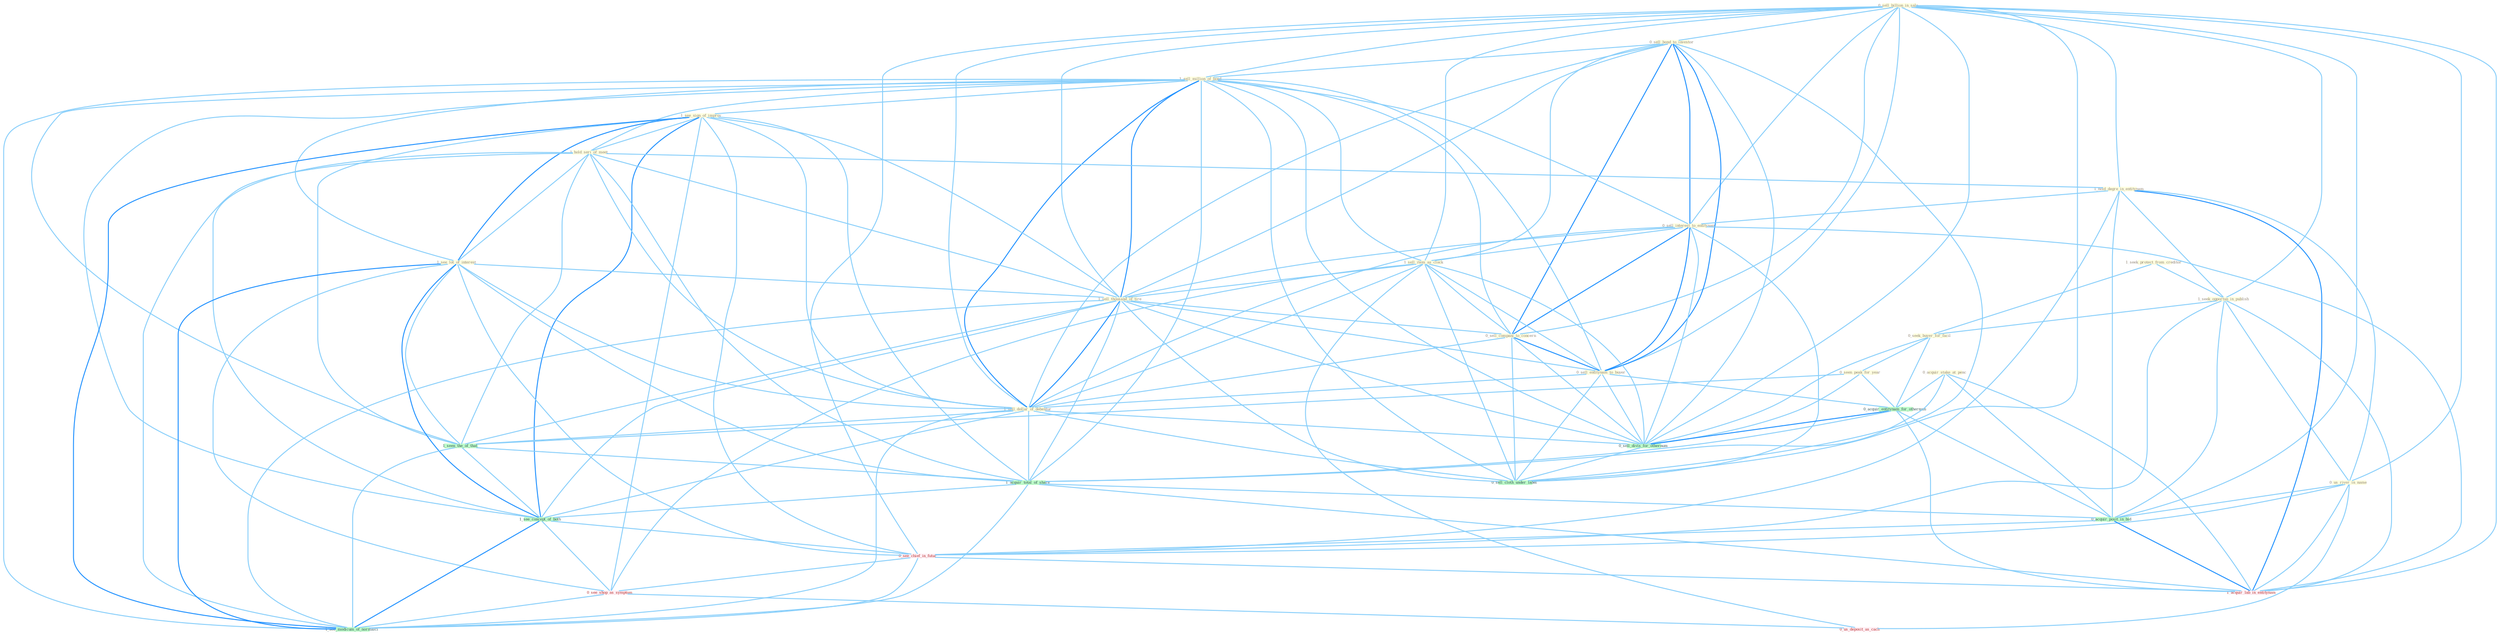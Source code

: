 Graph G{ 
    node
    [shape=polygon,style=filled,width=.5,height=.06,color="#BDFCC9",fixedsize=true,fontsize=4,
    fontcolor="#2f4f4f"];
    {node
    [color="#ffffe0", fontcolor="#8b7d6b"] "0_sell_billion_in_sale " "0_sell_bond_to_investor " "1_seek_protect_from_creditor " "1_sell_million_of_bond " "1_see_sign_of_improv " "1_hold_seri_of_meet " "1_see_lot_of_interest " "1_hold_degre_in_entitynam " "0_sell_interest_to_entitynam " "1_seek_opportun_in_publish " "0_seek_buyer_for_facil " "0_seen_peak_for_year " "1_sell_item_as_clock " "0_us_river_in_name " "1_sell_thousand_of_tire " "0_acquir_stake_at_penc " "0_sell_compani_to_concern " "0_sell_entitynam_to_buyer " "1_sell_dollar_of_debentur "}
{node [color="#fff0f5", fontcolor="#b22222"] "0_see_chief_in_futur " "0_see_shop_as_symptom " "1_acquir_lab_in_entitynam " "0_us_deposit_as_cach "}
edge [color="#B0E2FF"];

	"0_sell_billion_in_sale " -- "0_sell_bond_to_investor " [w="1", color="#87cefa" ];
	"0_sell_billion_in_sale " -- "1_sell_million_of_bond " [w="1", color="#87cefa" ];
	"0_sell_billion_in_sale " -- "1_hold_degre_in_entitynam " [w="1", color="#87cefa" ];
	"0_sell_billion_in_sale " -- "0_sell_interest_to_entitynam " [w="1", color="#87cefa" ];
	"0_sell_billion_in_sale " -- "1_seek_opportun_in_publish " [w="1", color="#87cefa" ];
	"0_sell_billion_in_sale " -- "1_sell_item_as_clock " [w="1", color="#87cefa" ];
	"0_sell_billion_in_sale " -- "0_us_river_in_name " [w="1", color="#87cefa" ];
	"0_sell_billion_in_sale " -- "1_sell_thousand_of_tire " [w="1", color="#87cefa" ];
	"0_sell_billion_in_sale " -- "0_sell_compani_to_concern " [w="1", color="#87cefa" ];
	"0_sell_billion_in_sale " -- "0_sell_entitynam_to_buyer " [w="1", color="#87cefa" ];
	"0_sell_billion_in_sale " -- "1_sell_dollar_of_debentur " [w="1", color="#87cefa" ];
	"0_sell_billion_in_sale " -- "0_sell_divis_for_othernum " [w="1", color="#87cefa" ];
	"0_sell_billion_in_sale " -- "0_sell_cloth_under_label " [w="1", color="#87cefa" ];
	"0_sell_billion_in_sale " -- "0_acquir_posit_in_bid " [w="1", color="#87cefa" ];
	"0_sell_billion_in_sale " -- "0_see_chief_in_futur " [w="1", color="#87cefa" ];
	"0_sell_billion_in_sale " -- "1_acquir_lab_in_entitynam " [w="1", color="#87cefa" ];
	"0_sell_bond_to_investor " -- "1_sell_million_of_bond " [w="1", color="#87cefa" ];
	"0_sell_bond_to_investor " -- "0_sell_interest_to_entitynam " [w="2", color="#1e90ff" , len=0.8];
	"0_sell_bond_to_investor " -- "1_sell_item_as_clock " [w="1", color="#87cefa" ];
	"0_sell_bond_to_investor " -- "1_sell_thousand_of_tire " [w="1", color="#87cefa" ];
	"0_sell_bond_to_investor " -- "0_sell_compani_to_concern " [w="2", color="#1e90ff" , len=0.8];
	"0_sell_bond_to_investor " -- "0_sell_entitynam_to_buyer " [w="2", color="#1e90ff" , len=0.8];
	"0_sell_bond_to_investor " -- "1_sell_dollar_of_debentur " [w="1", color="#87cefa" ];
	"0_sell_bond_to_investor " -- "0_sell_divis_for_othernum " [w="1", color="#87cefa" ];
	"0_sell_bond_to_investor " -- "0_sell_cloth_under_label " [w="1", color="#87cefa" ];
	"1_seek_protect_from_creditor " -- "1_seek_opportun_in_publish " [w="1", color="#87cefa" ];
	"1_seek_protect_from_creditor " -- "0_seek_buyer_for_facil " [w="1", color="#87cefa" ];
	"1_sell_million_of_bond " -- "1_see_sign_of_improv " [w="1", color="#87cefa" ];
	"1_sell_million_of_bond " -- "1_hold_seri_of_meet " [w="1", color="#87cefa" ];
	"1_sell_million_of_bond " -- "1_see_lot_of_interest " [w="1", color="#87cefa" ];
	"1_sell_million_of_bond " -- "0_sell_interest_to_entitynam " [w="1", color="#87cefa" ];
	"1_sell_million_of_bond " -- "1_sell_item_as_clock " [w="1", color="#87cefa" ];
	"1_sell_million_of_bond " -- "1_sell_thousand_of_tire " [w="2", color="#1e90ff" , len=0.8];
	"1_sell_million_of_bond " -- "0_sell_compani_to_concern " [w="1", color="#87cefa" ];
	"1_sell_million_of_bond " -- "0_sell_entitynam_to_buyer " [w="1", color="#87cefa" ];
	"1_sell_million_of_bond " -- "1_sell_dollar_of_debentur " [w="2", color="#1e90ff" , len=0.8];
	"1_sell_million_of_bond " -- "1_seen_the_of_that " [w="1", color="#87cefa" ];
	"1_sell_million_of_bond " -- "0_sell_divis_for_othernum " [w="1", color="#87cefa" ];
	"1_sell_million_of_bond " -- "1_acquir_total_of_share " [w="1", color="#87cefa" ];
	"1_sell_million_of_bond " -- "0_sell_cloth_under_label " [w="1", color="#87cefa" ];
	"1_sell_million_of_bond " -- "1_see_concept_of_both " [w="1", color="#87cefa" ];
	"1_sell_million_of_bond " -- "1_see_modicum_of_normalci " [w="1", color="#87cefa" ];
	"1_see_sign_of_improv " -- "1_hold_seri_of_meet " [w="1", color="#87cefa" ];
	"1_see_sign_of_improv " -- "1_see_lot_of_interest " [w="2", color="#1e90ff" , len=0.8];
	"1_see_sign_of_improv " -- "1_sell_thousand_of_tire " [w="1", color="#87cefa" ];
	"1_see_sign_of_improv " -- "1_sell_dollar_of_debentur " [w="1", color="#87cefa" ];
	"1_see_sign_of_improv " -- "1_seen_the_of_that " [w="1", color="#87cefa" ];
	"1_see_sign_of_improv " -- "1_acquir_total_of_share " [w="1", color="#87cefa" ];
	"1_see_sign_of_improv " -- "1_see_concept_of_both " [w="2", color="#1e90ff" , len=0.8];
	"1_see_sign_of_improv " -- "0_see_chief_in_futur " [w="1", color="#87cefa" ];
	"1_see_sign_of_improv " -- "0_see_shop_as_symptom " [w="1", color="#87cefa" ];
	"1_see_sign_of_improv " -- "1_see_modicum_of_normalci " [w="2", color="#1e90ff" , len=0.8];
	"1_hold_seri_of_meet " -- "1_see_lot_of_interest " [w="1", color="#87cefa" ];
	"1_hold_seri_of_meet " -- "1_hold_degre_in_entitynam " [w="1", color="#87cefa" ];
	"1_hold_seri_of_meet " -- "1_sell_thousand_of_tire " [w="1", color="#87cefa" ];
	"1_hold_seri_of_meet " -- "1_sell_dollar_of_debentur " [w="1", color="#87cefa" ];
	"1_hold_seri_of_meet " -- "1_seen_the_of_that " [w="1", color="#87cefa" ];
	"1_hold_seri_of_meet " -- "1_acquir_total_of_share " [w="1", color="#87cefa" ];
	"1_hold_seri_of_meet " -- "1_see_concept_of_both " [w="1", color="#87cefa" ];
	"1_hold_seri_of_meet " -- "1_see_modicum_of_normalci " [w="1", color="#87cefa" ];
	"1_see_lot_of_interest " -- "1_sell_thousand_of_tire " [w="1", color="#87cefa" ];
	"1_see_lot_of_interest " -- "1_sell_dollar_of_debentur " [w="1", color="#87cefa" ];
	"1_see_lot_of_interest " -- "1_seen_the_of_that " [w="1", color="#87cefa" ];
	"1_see_lot_of_interest " -- "1_acquir_total_of_share " [w="1", color="#87cefa" ];
	"1_see_lot_of_interest " -- "1_see_concept_of_both " [w="2", color="#1e90ff" , len=0.8];
	"1_see_lot_of_interest " -- "0_see_chief_in_futur " [w="1", color="#87cefa" ];
	"1_see_lot_of_interest " -- "0_see_shop_as_symptom " [w="1", color="#87cefa" ];
	"1_see_lot_of_interest " -- "1_see_modicum_of_normalci " [w="2", color="#1e90ff" , len=0.8];
	"1_hold_degre_in_entitynam " -- "0_sell_interest_to_entitynam " [w="1", color="#87cefa" ];
	"1_hold_degre_in_entitynam " -- "1_seek_opportun_in_publish " [w="1", color="#87cefa" ];
	"1_hold_degre_in_entitynam " -- "0_us_river_in_name " [w="1", color="#87cefa" ];
	"1_hold_degre_in_entitynam " -- "0_acquir_posit_in_bid " [w="1", color="#87cefa" ];
	"1_hold_degre_in_entitynam " -- "0_see_chief_in_futur " [w="1", color="#87cefa" ];
	"1_hold_degre_in_entitynam " -- "1_acquir_lab_in_entitynam " [w="2", color="#1e90ff" , len=0.8];
	"0_sell_interest_to_entitynam " -- "1_sell_item_as_clock " [w="1", color="#87cefa" ];
	"0_sell_interest_to_entitynam " -- "1_sell_thousand_of_tire " [w="1", color="#87cefa" ];
	"0_sell_interest_to_entitynam " -- "0_sell_compani_to_concern " [w="2", color="#1e90ff" , len=0.8];
	"0_sell_interest_to_entitynam " -- "0_sell_entitynam_to_buyer " [w="2", color="#1e90ff" , len=0.8];
	"0_sell_interest_to_entitynam " -- "1_sell_dollar_of_debentur " [w="1", color="#87cefa" ];
	"0_sell_interest_to_entitynam " -- "0_sell_divis_for_othernum " [w="1", color="#87cefa" ];
	"0_sell_interest_to_entitynam " -- "0_sell_cloth_under_label " [w="1", color="#87cefa" ];
	"0_sell_interest_to_entitynam " -- "1_acquir_lab_in_entitynam " [w="1", color="#87cefa" ];
	"1_seek_opportun_in_publish " -- "0_seek_buyer_for_facil " [w="1", color="#87cefa" ];
	"1_seek_opportun_in_publish " -- "0_us_river_in_name " [w="1", color="#87cefa" ];
	"1_seek_opportun_in_publish " -- "0_acquir_posit_in_bid " [w="1", color="#87cefa" ];
	"1_seek_opportun_in_publish " -- "0_see_chief_in_futur " [w="1", color="#87cefa" ];
	"1_seek_opportun_in_publish " -- "1_acquir_lab_in_entitynam " [w="1", color="#87cefa" ];
	"0_seek_buyer_for_facil " -- "0_seen_peak_for_year " [w="1", color="#87cefa" ];
	"0_seek_buyer_for_facil " -- "0_acquir_entitynam_for_othernum " [w="1", color="#87cefa" ];
	"0_seek_buyer_for_facil " -- "0_sell_divis_for_othernum " [w="1", color="#87cefa" ];
	"0_seen_peak_for_year " -- "0_acquir_entitynam_for_othernum " [w="1", color="#87cefa" ];
	"0_seen_peak_for_year " -- "1_seen_the_of_that " [w="1", color="#87cefa" ];
	"0_seen_peak_for_year " -- "0_sell_divis_for_othernum " [w="1", color="#87cefa" ];
	"1_sell_item_as_clock " -- "1_sell_thousand_of_tire " [w="1", color="#87cefa" ];
	"1_sell_item_as_clock " -- "0_sell_compani_to_concern " [w="1", color="#87cefa" ];
	"1_sell_item_as_clock " -- "0_sell_entitynam_to_buyer " [w="1", color="#87cefa" ];
	"1_sell_item_as_clock " -- "1_sell_dollar_of_debentur " [w="1", color="#87cefa" ];
	"1_sell_item_as_clock " -- "0_sell_divis_for_othernum " [w="1", color="#87cefa" ];
	"1_sell_item_as_clock " -- "0_sell_cloth_under_label " [w="1", color="#87cefa" ];
	"1_sell_item_as_clock " -- "0_see_shop_as_symptom " [w="1", color="#87cefa" ];
	"1_sell_item_as_clock " -- "0_us_deposit_as_cach " [w="1", color="#87cefa" ];
	"0_us_river_in_name " -- "0_acquir_posit_in_bid " [w="1", color="#87cefa" ];
	"0_us_river_in_name " -- "0_see_chief_in_futur " [w="1", color="#87cefa" ];
	"0_us_river_in_name " -- "1_acquir_lab_in_entitynam " [w="1", color="#87cefa" ];
	"0_us_river_in_name " -- "0_us_deposit_as_cach " [w="1", color="#87cefa" ];
	"1_sell_thousand_of_tire " -- "0_sell_compani_to_concern " [w="1", color="#87cefa" ];
	"1_sell_thousand_of_tire " -- "0_sell_entitynam_to_buyer " [w="1", color="#87cefa" ];
	"1_sell_thousand_of_tire " -- "1_sell_dollar_of_debentur " [w="2", color="#1e90ff" , len=0.8];
	"1_sell_thousand_of_tire " -- "1_seen_the_of_that " [w="1", color="#87cefa" ];
	"1_sell_thousand_of_tire " -- "0_sell_divis_for_othernum " [w="1", color="#87cefa" ];
	"1_sell_thousand_of_tire " -- "1_acquir_total_of_share " [w="1", color="#87cefa" ];
	"1_sell_thousand_of_tire " -- "0_sell_cloth_under_label " [w="1", color="#87cefa" ];
	"1_sell_thousand_of_tire " -- "1_see_concept_of_both " [w="1", color="#87cefa" ];
	"1_sell_thousand_of_tire " -- "1_see_modicum_of_normalci " [w="1", color="#87cefa" ];
	"0_acquir_stake_at_penc " -- "0_acquir_entitynam_for_othernum " [w="1", color="#87cefa" ];
	"0_acquir_stake_at_penc " -- "1_acquir_total_of_share " [w="1", color="#87cefa" ];
	"0_acquir_stake_at_penc " -- "0_acquir_posit_in_bid " [w="1", color="#87cefa" ];
	"0_acquir_stake_at_penc " -- "1_acquir_lab_in_entitynam " [w="1", color="#87cefa" ];
	"0_sell_compani_to_concern " -- "0_sell_entitynam_to_buyer " [w="2", color="#1e90ff" , len=0.8];
	"0_sell_compani_to_concern " -- "1_sell_dollar_of_debentur " [w="1", color="#87cefa" ];
	"0_sell_compani_to_concern " -- "0_sell_divis_for_othernum " [w="1", color="#87cefa" ];
	"0_sell_compani_to_concern " -- "0_sell_cloth_under_label " [w="1", color="#87cefa" ];
	"0_sell_entitynam_to_buyer " -- "1_sell_dollar_of_debentur " [w="1", color="#87cefa" ];
	"0_sell_entitynam_to_buyer " -- "0_acquir_entitynam_for_othernum " [w="1", color="#87cefa" ];
	"0_sell_entitynam_to_buyer " -- "0_sell_divis_for_othernum " [w="1", color="#87cefa" ];
	"0_sell_entitynam_to_buyer " -- "0_sell_cloth_under_label " [w="1", color="#87cefa" ];
	"1_sell_dollar_of_debentur " -- "1_seen_the_of_that " [w="1", color="#87cefa" ];
	"1_sell_dollar_of_debentur " -- "0_sell_divis_for_othernum " [w="1", color="#87cefa" ];
	"1_sell_dollar_of_debentur " -- "1_acquir_total_of_share " [w="1", color="#87cefa" ];
	"1_sell_dollar_of_debentur " -- "0_sell_cloth_under_label " [w="1", color="#87cefa" ];
	"1_sell_dollar_of_debentur " -- "1_see_concept_of_both " [w="1", color="#87cefa" ];
	"1_sell_dollar_of_debentur " -- "1_see_modicum_of_normalci " [w="1", color="#87cefa" ];
	"0_acquir_entitynam_for_othernum " -- "0_sell_divis_for_othernum " [w="2", color="#1e90ff" , len=0.8];
	"0_acquir_entitynam_for_othernum " -- "1_acquir_total_of_share " [w="1", color="#87cefa" ];
	"0_acquir_entitynam_for_othernum " -- "0_acquir_posit_in_bid " [w="1", color="#87cefa" ];
	"0_acquir_entitynam_for_othernum " -- "1_acquir_lab_in_entitynam " [w="1", color="#87cefa" ];
	"1_seen_the_of_that " -- "1_acquir_total_of_share " [w="1", color="#87cefa" ];
	"1_seen_the_of_that " -- "1_see_concept_of_both " [w="1", color="#87cefa" ];
	"1_seen_the_of_that " -- "1_see_modicum_of_normalci " [w="1", color="#87cefa" ];
	"0_sell_divis_for_othernum " -- "0_sell_cloth_under_label " [w="1", color="#87cefa" ];
	"1_acquir_total_of_share " -- "0_acquir_posit_in_bid " [w="1", color="#87cefa" ];
	"1_acquir_total_of_share " -- "1_see_concept_of_both " [w="1", color="#87cefa" ];
	"1_acquir_total_of_share " -- "1_acquir_lab_in_entitynam " [w="1", color="#87cefa" ];
	"1_acquir_total_of_share " -- "1_see_modicum_of_normalci " [w="1", color="#87cefa" ];
	"0_acquir_posit_in_bid " -- "0_see_chief_in_futur " [w="1", color="#87cefa" ];
	"0_acquir_posit_in_bid " -- "1_acquir_lab_in_entitynam " [w="2", color="#1e90ff" , len=0.8];
	"1_see_concept_of_both " -- "0_see_chief_in_futur " [w="1", color="#87cefa" ];
	"1_see_concept_of_both " -- "0_see_shop_as_symptom " [w="1", color="#87cefa" ];
	"1_see_concept_of_both " -- "1_see_modicum_of_normalci " [w="2", color="#1e90ff" , len=0.8];
	"0_see_chief_in_futur " -- "0_see_shop_as_symptom " [w="1", color="#87cefa" ];
	"0_see_chief_in_futur " -- "1_acquir_lab_in_entitynam " [w="1", color="#87cefa" ];
	"0_see_chief_in_futur " -- "1_see_modicum_of_normalci " [w="1", color="#87cefa" ];
	"0_see_shop_as_symptom " -- "0_us_deposit_as_cach " [w="1", color="#87cefa" ];
	"0_see_shop_as_symptom " -- "1_see_modicum_of_normalci " [w="1", color="#87cefa" ];
}